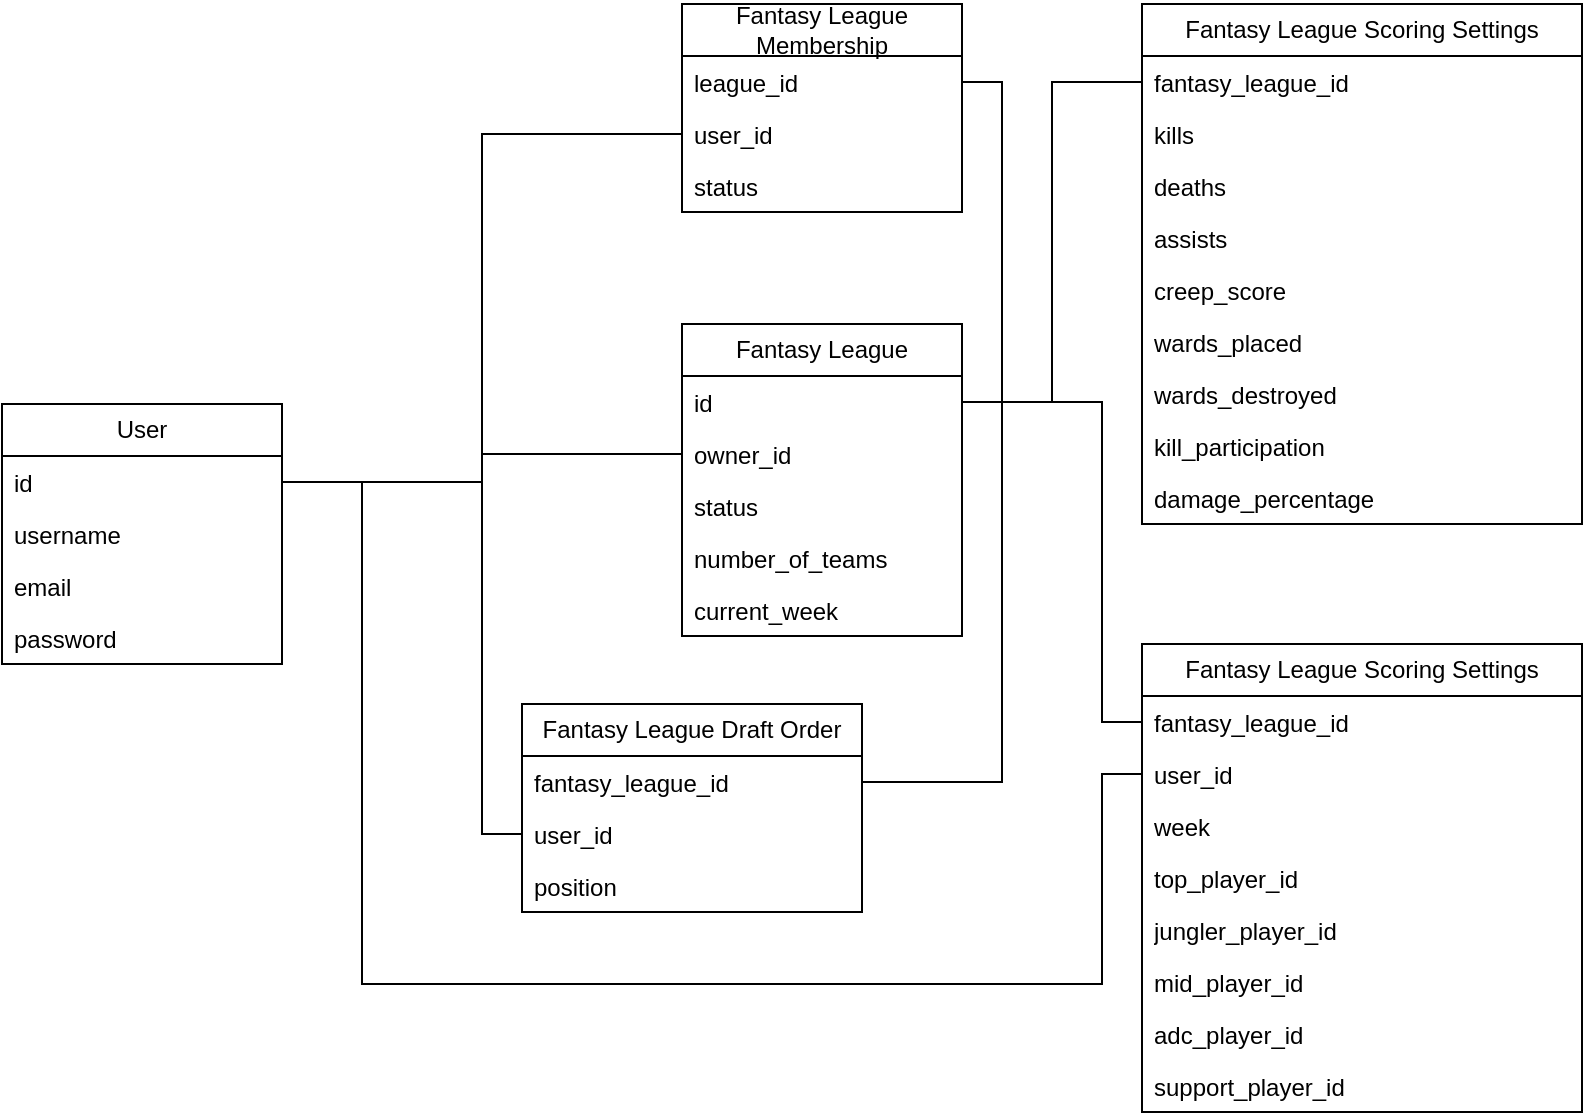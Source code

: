 <mxfile version="24.3.1" type="device">
  <diagram name="Page-1" id="bQrnzqJNwoE3etd6idRN">
    <mxGraphModel dx="1434" dy="746" grid="1" gridSize="10" guides="1" tooltips="1" connect="1" arrows="1" fold="1" page="1" pageScale="1" pageWidth="3300" pageHeight="4681" math="0" shadow="0">
      <root>
        <mxCell id="0" />
        <mxCell id="1" parent="0" />
        <mxCell id="qvUUKTVCGA0xiMCX3Sxb-1" value="User" style="swimlane;fontStyle=0;childLayout=stackLayout;horizontal=1;startSize=26;fillColor=none;horizontalStack=0;resizeParent=1;resizeParentMax=0;resizeLast=0;collapsible=1;marginBottom=0;whiteSpace=wrap;html=1;" vertex="1" parent="1">
          <mxGeometry x="340" y="520" width="140" height="130" as="geometry" />
        </mxCell>
        <mxCell id="qvUUKTVCGA0xiMCX3Sxb-2" value="id" style="text;strokeColor=none;fillColor=none;align=left;verticalAlign=top;spacingLeft=4;spacingRight=4;overflow=hidden;rotatable=0;points=[[0,0.5],[1,0.5]];portConstraint=eastwest;whiteSpace=wrap;html=1;" vertex="1" parent="qvUUKTVCGA0xiMCX3Sxb-1">
          <mxGeometry y="26" width="140" height="26" as="geometry" />
        </mxCell>
        <mxCell id="qvUUKTVCGA0xiMCX3Sxb-3" value="username" style="text;strokeColor=none;fillColor=none;align=left;verticalAlign=top;spacingLeft=4;spacingRight=4;overflow=hidden;rotatable=0;points=[[0,0.5],[1,0.5]];portConstraint=eastwest;whiteSpace=wrap;html=1;" vertex="1" parent="qvUUKTVCGA0xiMCX3Sxb-1">
          <mxGeometry y="52" width="140" height="26" as="geometry" />
        </mxCell>
        <mxCell id="qvUUKTVCGA0xiMCX3Sxb-4" value="email" style="text;strokeColor=none;fillColor=none;align=left;verticalAlign=top;spacingLeft=4;spacingRight=4;overflow=hidden;rotatable=0;points=[[0,0.5],[1,0.5]];portConstraint=eastwest;whiteSpace=wrap;html=1;" vertex="1" parent="qvUUKTVCGA0xiMCX3Sxb-1">
          <mxGeometry y="78" width="140" height="26" as="geometry" />
        </mxCell>
        <mxCell id="qvUUKTVCGA0xiMCX3Sxb-5" value="password" style="text;strokeColor=none;fillColor=none;align=left;verticalAlign=top;spacingLeft=4;spacingRight=4;overflow=hidden;rotatable=0;points=[[0,0.5],[1,0.5]];portConstraint=eastwest;whiteSpace=wrap;html=1;" vertex="1" parent="qvUUKTVCGA0xiMCX3Sxb-1">
          <mxGeometry y="104" width="140" height="26" as="geometry" />
        </mxCell>
        <mxCell id="qvUUKTVCGA0xiMCX3Sxb-6" value="Fantasy League" style="swimlane;fontStyle=0;childLayout=stackLayout;horizontal=1;startSize=26;fillColor=none;horizontalStack=0;resizeParent=1;resizeParentMax=0;resizeLast=0;collapsible=1;marginBottom=0;whiteSpace=wrap;html=1;" vertex="1" parent="1">
          <mxGeometry x="680" y="480" width="140" height="156" as="geometry" />
        </mxCell>
        <mxCell id="qvUUKTVCGA0xiMCX3Sxb-7" value="id" style="text;strokeColor=none;fillColor=none;align=left;verticalAlign=top;spacingLeft=4;spacingRight=4;overflow=hidden;rotatable=0;points=[[0,0.5],[1,0.5]];portConstraint=eastwest;whiteSpace=wrap;html=1;" vertex="1" parent="qvUUKTVCGA0xiMCX3Sxb-6">
          <mxGeometry y="26" width="140" height="26" as="geometry" />
        </mxCell>
        <mxCell id="qvUUKTVCGA0xiMCX3Sxb-8" value="owner_id" style="text;strokeColor=none;fillColor=none;align=left;verticalAlign=top;spacingLeft=4;spacingRight=4;overflow=hidden;rotatable=0;points=[[0,0.5],[1,0.5]];portConstraint=eastwest;whiteSpace=wrap;html=1;" vertex="1" parent="qvUUKTVCGA0xiMCX3Sxb-6">
          <mxGeometry y="52" width="140" height="26" as="geometry" />
        </mxCell>
        <mxCell id="qvUUKTVCGA0xiMCX3Sxb-9" value="status" style="text;strokeColor=none;fillColor=none;align=left;verticalAlign=top;spacingLeft=4;spacingRight=4;overflow=hidden;rotatable=0;points=[[0,0.5],[1,0.5]];portConstraint=eastwest;whiteSpace=wrap;html=1;" vertex="1" parent="qvUUKTVCGA0xiMCX3Sxb-6">
          <mxGeometry y="78" width="140" height="26" as="geometry" />
        </mxCell>
        <mxCell id="qvUUKTVCGA0xiMCX3Sxb-10" value="number_of_teams" style="text;strokeColor=none;fillColor=none;align=left;verticalAlign=top;spacingLeft=4;spacingRight=4;overflow=hidden;rotatable=0;points=[[0,0.5],[1,0.5]];portConstraint=eastwest;whiteSpace=wrap;html=1;" vertex="1" parent="qvUUKTVCGA0xiMCX3Sxb-6">
          <mxGeometry y="104" width="140" height="26" as="geometry" />
        </mxCell>
        <mxCell id="qvUUKTVCGA0xiMCX3Sxb-11" value="current_week" style="text;strokeColor=none;fillColor=none;align=left;verticalAlign=top;spacingLeft=4;spacingRight=4;overflow=hidden;rotatable=0;points=[[0,0.5],[1,0.5]];portConstraint=eastwest;whiteSpace=wrap;html=1;" vertex="1" parent="qvUUKTVCGA0xiMCX3Sxb-6">
          <mxGeometry y="130" width="140" height="26" as="geometry" />
        </mxCell>
        <mxCell id="qvUUKTVCGA0xiMCX3Sxb-12" style="edgeStyle=orthogonalEdgeStyle;rounded=0;orthogonalLoop=1;jettySize=auto;html=1;exitX=1;exitY=0.5;exitDx=0;exitDy=0;endArrow=none;endFill=0;" edge="1" parent="1" source="qvUUKTVCGA0xiMCX3Sxb-2" target="qvUUKTVCGA0xiMCX3Sxb-8">
          <mxGeometry relative="1" as="geometry" />
        </mxCell>
        <mxCell id="qvUUKTVCGA0xiMCX3Sxb-13" value="Fantasy League Membership" style="swimlane;fontStyle=0;childLayout=stackLayout;horizontal=1;startSize=26;fillColor=none;horizontalStack=0;resizeParent=1;resizeParentMax=0;resizeLast=0;collapsible=1;marginBottom=0;whiteSpace=wrap;html=1;" vertex="1" parent="1">
          <mxGeometry x="680" y="320" width="140" height="104" as="geometry" />
        </mxCell>
        <mxCell id="qvUUKTVCGA0xiMCX3Sxb-14" value="league_id" style="text;strokeColor=none;fillColor=none;align=left;verticalAlign=top;spacingLeft=4;spacingRight=4;overflow=hidden;rotatable=0;points=[[0,0.5],[1,0.5]];portConstraint=eastwest;whiteSpace=wrap;html=1;" vertex="1" parent="qvUUKTVCGA0xiMCX3Sxb-13">
          <mxGeometry y="26" width="140" height="26" as="geometry" />
        </mxCell>
        <mxCell id="qvUUKTVCGA0xiMCX3Sxb-15" value="user_id" style="text;strokeColor=none;fillColor=none;align=left;verticalAlign=top;spacingLeft=4;spacingRight=4;overflow=hidden;rotatable=0;points=[[0,0.5],[1,0.5]];portConstraint=eastwest;whiteSpace=wrap;html=1;" vertex="1" parent="qvUUKTVCGA0xiMCX3Sxb-13">
          <mxGeometry y="52" width="140" height="26" as="geometry" />
        </mxCell>
        <mxCell id="qvUUKTVCGA0xiMCX3Sxb-16" value="status" style="text;strokeColor=none;fillColor=none;align=left;verticalAlign=top;spacingLeft=4;spacingRight=4;overflow=hidden;rotatable=0;points=[[0,0.5],[1,0.5]];portConstraint=eastwest;whiteSpace=wrap;html=1;" vertex="1" parent="qvUUKTVCGA0xiMCX3Sxb-13">
          <mxGeometry y="78" width="140" height="26" as="geometry" />
        </mxCell>
        <mxCell id="qvUUKTVCGA0xiMCX3Sxb-19" style="edgeStyle=orthogonalEdgeStyle;rounded=0;orthogonalLoop=1;jettySize=auto;html=1;exitX=1;exitY=0.5;exitDx=0;exitDy=0;endArrow=none;endFill=0;" edge="1" parent="1" source="qvUUKTVCGA0xiMCX3Sxb-7" target="qvUUKTVCGA0xiMCX3Sxb-14">
          <mxGeometry relative="1" as="geometry" />
        </mxCell>
        <mxCell id="qvUUKTVCGA0xiMCX3Sxb-21" style="edgeStyle=orthogonalEdgeStyle;rounded=0;orthogonalLoop=1;jettySize=auto;html=1;exitX=1;exitY=0.5;exitDx=0;exitDy=0;endArrow=none;endFill=0;" edge="1" parent="1" source="qvUUKTVCGA0xiMCX3Sxb-2" target="qvUUKTVCGA0xiMCX3Sxb-15">
          <mxGeometry relative="1" as="geometry" />
        </mxCell>
        <mxCell id="qvUUKTVCGA0xiMCX3Sxb-22" value="Fantasy League Scoring Settings" style="swimlane;fontStyle=0;childLayout=stackLayout;horizontal=1;startSize=26;fillColor=none;horizontalStack=0;resizeParent=1;resizeParentMax=0;resizeLast=0;collapsible=1;marginBottom=0;whiteSpace=wrap;html=1;" vertex="1" parent="1">
          <mxGeometry x="910" y="320" width="220" height="260" as="geometry" />
        </mxCell>
        <mxCell id="qvUUKTVCGA0xiMCX3Sxb-23" value="fantasy_league_id" style="text;strokeColor=none;fillColor=none;align=left;verticalAlign=top;spacingLeft=4;spacingRight=4;overflow=hidden;rotatable=0;points=[[0,0.5],[1,0.5]];portConstraint=eastwest;whiteSpace=wrap;html=1;" vertex="1" parent="qvUUKTVCGA0xiMCX3Sxb-22">
          <mxGeometry y="26" width="220" height="26" as="geometry" />
        </mxCell>
        <mxCell id="qvUUKTVCGA0xiMCX3Sxb-24" value="kills" style="text;strokeColor=none;fillColor=none;align=left;verticalAlign=top;spacingLeft=4;spacingRight=4;overflow=hidden;rotatable=0;points=[[0,0.5],[1,0.5]];portConstraint=eastwest;whiteSpace=wrap;html=1;" vertex="1" parent="qvUUKTVCGA0xiMCX3Sxb-22">
          <mxGeometry y="52" width="220" height="26" as="geometry" />
        </mxCell>
        <mxCell id="qvUUKTVCGA0xiMCX3Sxb-25" value="deaths" style="text;strokeColor=none;fillColor=none;align=left;verticalAlign=top;spacingLeft=4;spacingRight=4;overflow=hidden;rotatable=0;points=[[0,0.5],[1,0.5]];portConstraint=eastwest;whiteSpace=wrap;html=1;" vertex="1" parent="qvUUKTVCGA0xiMCX3Sxb-22">
          <mxGeometry y="78" width="220" height="26" as="geometry" />
        </mxCell>
        <mxCell id="qvUUKTVCGA0xiMCX3Sxb-26" value="assists" style="text;strokeColor=none;fillColor=none;align=left;verticalAlign=top;spacingLeft=4;spacingRight=4;overflow=hidden;rotatable=0;points=[[0,0.5],[1,0.5]];portConstraint=eastwest;whiteSpace=wrap;html=1;" vertex="1" parent="qvUUKTVCGA0xiMCX3Sxb-22">
          <mxGeometry y="104" width="220" height="26" as="geometry" />
        </mxCell>
        <mxCell id="qvUUKTVCGA0xiMCX3Sxb-27" value="creep_score" style="text;strokeColor=none;fillColor=none;align=left;verticalAlign=top;spacingLeft=4;spacingRight=4;overflow=hidden;rotatable=0;points=[[0,0.5],[1,0.5]];portConstraint=eastwest;whiteSpace=wrap;html=1;" vertex="1" parent="qvUUKTVCGA0xiMCX3Sxb-22">
          <mxGeometry y="130" width="220" height="26" as="geometry" />
        </mxCell>
        <mxCell id="qvUUKTVCGA0xiMCX3Sxb-28" value="wards_placed" style="text;strokeColor=none;fillColor=none;align=left;verticalAlign=top;spacingLeft=4;spacingRight=4;overflow=hidden;rotatable=0;points=[[0,0.5],[1,0.5]];portConstraint=eastwest;whiteSpace=wrap;html=1;" vertex="1" parent="qvUUKTVCGA0xiMCX3Sxb-22">
          <mxGeometry y="156" width="220" height="26" as="geometry" />
        </mxCell>
        <mxCell id="qvUUKTVCGA0xiMCX3Sxb-29" value="wards_destroyed" style="text;strokeColor=none;fillColor=none;align=left;verticalAlign=top;spacingLeft=4;spacingRight=4;overflow=hidden;rotatable=0;points=[[0,0.5],[1,0.5]];portConstraint=eastwest;whiteSpace=wrap;html=1;" vertex="1" parent="qvUUKTVCGA0xiMCX3Sxb-22">
          <mxGeometry y="182" width="220" height="26" as="geometry" />
        </mxCell>
        <mxCell id="qvUUKTVCGA0xiMCX3Sxb-30" value="kill_participation" style="text;strokeColor=none;fillColor=none;align=left;verticalAlign=top;spacingLeft=4;spacingRight=4;overflow=hidden;rotatable=0;points=[[0,0.5],[1,0.5]];portConstraint=eastwest;whiteSpace=wrap;html=1;" vertex="1" parent="qvUUKTVCGA0xiMCX3Sxb-22">
          <mxGeometry y="208" width="220" height="26" as="geometry" />
        </mxCell>
        <mxCell id="qvUUKTVCGA0xiMCX3Sxb-31" value="damage_percentage" style="text;strokeColor=none;fillColor=none;align=left;verticalAlign=top;spacingLeft=4;spacingRight=4;overflow=hidden;rotatable=0;points=[[0,0.5],[1,0.5]];portConstraint=eastwest;whiteSpace=wrap;html=1;" vertex="1" parent="qvUUKTVCGA0xiMCX3Sxb-22">
          <mxGeometry y="234" width="220" height="26" as="geometry" />
        </mxCell>
        <mxCell id="qvUUKTVCGA0xiMCX3Sxb-32" style="edgeStyle=orthogonalEdgeStyle;rounded=0;orthogonalLoop=1;jettySize=auto;html=1;exitX=1;exitY=0.5;exitDx=0;exitDy=0;endArrow=none;endFill=0;" edge="1" parent="1" source="qvUUKTVCGA0xiMCX3Sxb-7" target="qvUUKTVCGA0xiMCX3Sxb-23">
          <mxGeometry relative="1" as="geometry" />
        </mxCell>
        <mxCell id="qvUUKTVCGA0xiMCX3Sxb-33" value="Fantasy League Draft Order" style="swimlane;fontStyle=0;childLayout=stackLayout;horizontal=1;startSize=26;fillColor=none;horizontalStack=0;resizeParent=1;resizeParentMax=0;resizeLast=0;collapsible=1;marginBottom=0;whiteSpace=wrap;html=1;" vertex="1" parent="1">
          <mxGeometry x="600" y="670" width="170" height="104" as="geometry" />
        </mxCell>
        <mxCell id="qvUUKTVCGA0xiMCX3Sxb-34" value="fantasy_league_id" style="text;strokeColor=none;fillColor=none;align=left;verticalAlign=top;spacingLeft=4;spacingRight=4;overflow=hidden;rotatable=0;points=[[0,0.5],[1,0.5]];portConstraint=eastwest;whiteSpace=wrap;html=1;" vertex="1" parent="qvUUKTVCGA0xiMCX3Sxb-33">
          <mxGeometry y="26" width="170" height="26" as="geometry" />
        </mxCell>
        <mxCell id="qvUUKTVCGA0xiMCX3Sxb-35" value="user_id" style="text;strokeColor=none;fillColor=none;align=left;verticalAlign=top;spacingLeft=4;spacingRight=4;overflow=hidden;rotatable=0;points=[[0,0.5],[1,0.5]];portConstraint=eastwest;whiteSpace=wrap;html=1;" vertex="1" parent="qvUUKTVCGA0xiMCX3Sxb-33">
          <mxGeometry y="52" width="170" height="26" as="geometry" />
        </mxCell>
        <mxCell id="qvUUKTVCGA0xiMCX3Sxb-36" value="position" style="text;strokeColor=none;fillColor=none;align=left;verticalAlign=top;spacingLeft=4;spacingRight=4;overflow=hidden;rotatable=0;points=[[0,0.5],[1,0.5]];portConstraint=eastwest;whiteSpace=wrap;html=1;" vertex="1" parent="qvUUKTVCGA0xiMCX3Sxb-33">
          <mxGeometry y="78" width="170" height="26" as="geometry" />
        </mxCell>
        <mxCell id="qvUUKTVCGA0xiMCX3Sxb-37" style="edgeStyle=orthogonalEdgeStyle;rounded=0;orthogonalLoop=1;jettySize=auto;html=1;exitX=1;exitY=0.5;exitDx=0;exitDy=0;entryX=1;entryY=0.5;entryDx=0;entryDy=0;endArrow=none;endFill=0;" edge="1" parent="1" source="qvUUKTVCGA0xiMCX3Sxb-7" target="qvUUKTVCGA0xiMCX3Sxb-34">
          <mxGeometry relative="1" as="geometry">
            <Array as="points">
              <mxPoint x="840" y="519" />
              <mxPoint x="840" y="709" />
            </Array>
          </mxGeometry>
        </mxCell>
        <mxCell id="qvUUKTVCGA0xiMCX3Sxb-38" style="edgeStyle=orthogonalEdgeStyle;rounded=0;orthogonalLoop=1;jettySize=auto;html=1;exitX=1;exitY=0.5;exitDx=0;exitDy=0;endArrow=none;endFill=0;" edge="1" parent="1" source="qvUUKTVCGA0xiMCX3Sxb-2" target="qvUUKTVCGA0xiMCX3Sxb-35">
          <mxGeometry relative="1" as="geometry">
            <Array as="points">
              <mxPoint x="580" y="559" />
              <mxPoint x="580" y="735" />
            </Array>
          </mxGeometry>
        </mxCell>
        <mxCell id="qvUUKTVCGA0xiMCX3Sxb-39" value="Fantasy League Scoring Settings" style="swimlane;fontStyle=0;childLayout=stackLayout;horizontal=1;startSize=26;fillColor=none;horizontalStack=0;resizeParent=1;resizeParentMax=0;resizeLast=0;collapsible=1;marginBottom=0;whiteSpace=wrap;html=1;" vertex="1" parent="1">
          <mxGeometry x="910" y="640" width="220" height="234" as="geometry" />
        </mxCell>
        <mxCell id="qvUUKTVCGA0xiMCX3Sxb-40" value="fantasy_league_id" style="text;strokeColor=none;fillColor=none;align=left;verticalAlign=top;spacingLeft=4;spacingRight=4;overflow=hidden;rotatable=0;points=[[0,0.5],[1,0.5]];portConstraint=eastwest;whiteSpace=wrap;html=1;" vertex="1" parent="qvUUKTVCGA0xiMCX3Sxb-39">
          <mxGeometry y="26" width="220" height="26" as="geometry" />
        </mxCell>
        <mxCell id="qvUUKTVCGA0xiMCX3Sxb-41" value="user_id" style="text;strokeColor=none;fillColor=none;align=left;verticalAlign=top;spacingLeft=4;spacingRight=4;overflow=hidden;rotatable=0;points=[[0,0.5],[1,0.5]];portConstraint=eastwest;whiteSpace=wrap;html=1;" vertex="1" parent="qvUUKTVCGA0xiMCX3Sxb-39">
          <mxGeometry y="52" width="220" height="26" as="geometry" />
        </mxCell>
        <mxCell id="qvUUKTVCGA0xiMCX3Sxb-42" value="week" style="text;strokeColor=none;fillColor=none;align=left;verticalAlign=top;spacingLeft=4;spacingRight=4;overflow=hidden;rotatable=0;points=[[0,0.5],[1,0.5]];portConstraint=eastwest;whiteSpace=wrap;html=1;" vertex="1" parent="qvUUKTVCGA0xiMCX3Sxb-39">
          <mxGeometry y="78" width="220" height="26" as="geometry" />
        </mxCell>
        <mxCell id="qvUUKTVCGA0xiMCX3Sxb-43" value="top_player_id" style="text;strokeColor=none;fillColor=none;align=left;verticalAlign=top;spacingLeft=4;spacingRight=4;overflow=hidden;rotatable=0;points=[[0,0.5],[1,0.5]];portConstraint=eastwest;whiteSpace=wrap;html=1;" vertex="1" parent="qvUUKTVCGA0xiMCX3Sxb-39">
          <mxGeometry y="104" width="220" height="26" as="geometry" />
        </mxCell>
        <mxCell id="qvUUKTVCGA0xiMCX3Sxb-44" value="jungler_player_id" style="text;strokeColor=none;fillColor=none;align=left;verticalAlign=top;spacingLeft=4;spacingRight=4;overflow=hidden;rotatable=0;points=[[0,0.5],[1,0.5]];portConstraint=eastwest;whiteSpace=wrap;html=1;" vertex="1" parent="qvUUKTVCGA0xiMCX3Sxb-39">
          <mxGeometry y="130" width="220" height="26" as="geometry" />
        </mxCell>
        <mxCell id="qvUUKTVCGA0xiMCX3Sxb-45" value="mid_player_id" style="text;strokeColor=none;fillColor=none;align=left;verticalAlign=top;spacingLeft=4;spacingRight=4;overflow=hidden;rotatable=0;points=[[0,0.5],[1,0.5]];portConstraint=eastwest;whiteSpace=wrap;html=1;" vertex="1" parent="qvUUKTVCGA0xiMCX3Sxb-39">
          <mxGeometry y="156" width="220" height="26" as="geometry" />
        </mxCell>
        <mxCell id="qvUUKTVCGA0xiMCX3Sxb-46" value="adc_player_id" style="text;strokeColor=none;fillColor=none;align=left;verticalAlign=top;spacingLeft=4;spacingRight=4;overflow=hidden;rotatable=0;points=[[0,0.5],[1,0.5]];portConstraint=eastwest;whiteSpace=wrap;html=1;" vertex="1" parent="qvUUKTVCGA0xiMCX3Sxb-39">
          <mxGeometry y="182" width="220" height="26" as="geometry" />
        </mxCell>
        <mxCell id="qvUUKTVCGA0xiMCX3Sxb-47" value="support_player_id" style="text;strokeColor=none;fillColor=none;align=left;verticalAlign=top;spacingLeft=4;spacingRight=4;overflow=hidden;rotatable=0;points=[[0,0.5],[1,0.5]];portConstraint=eastwest;whiteSpace=wrap;html=1;" vertex="1" parent="qvUUKTVCGA0xiMCX3Sxb-39">
          <mxGeometry y="208" width="220" height="26" as="geometry" />
        </mxCell>
        <mxCell id="qvUUKTVCGA0xiMCX3Sxb-49" style="edgeStyle=orthogonalEdgeStyle;rounded=0;orthogonalLoop=1;jettySize=auto;html=1;exitX=1;exitY=0.5;exitDx=0;exitDy=0;endArrow=none;endFill=0;" edge="1" parent="1" source="qvUUKTVCGA0xiMCX3Sxb-7" target="qvUUKTVCGA0xiMCX3Sxb-40">
          <mxGeometry relative="1" as="geometry">
            <Array as="points">
              <mxPoint x="890" y="519" />
              <mxPoint x="890" y="679" />
            </Array>
          </mxGeometry>
        </mxCell>
        <mxCell id="qvUUKTVCGA0xiMCX3Sxb-50" style="edgeStyle=orthogonalEdgeStyle;rounded=0;orthogonalLoop=1;jettySize=auto;html=1;exitX=1;exitY=0.5;exitDx=0;exitDy=0;entryX=0;entryY=0.5;entryDx=0;entryDy=0;endArrow=none;endFill=0;" edge="1" parent="1" source="qvUUKTVCGA0xiMCX3Sxb-2" target="qvUUKTVCGA0xiMCX3Sxb-41">
          <mxGeometry relative="1" as="geometry">
            <Array as="points">
              <mxPoint x="520" y="559" />
              <mxPoint x="520" y="810" />
              <mxPoint x="890" y="810" />
              <mxPoint x="890" y="705" />
            </Array>
          </mxGeometry>
        </mxCell>
      </root>
    </mxGraphModel>
  </diagram>
</mxfile>
